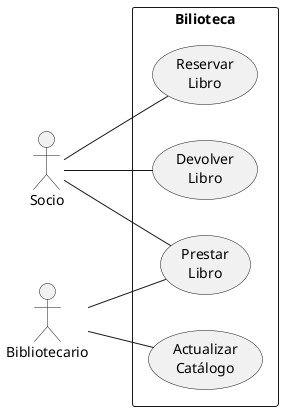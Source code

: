 @startuml
:Socio: as socio
:Bibliotecario: as bibliotecario
rectangle Bilioteca as biblioteca {
(Reservar\nLibro) as reservar
(Prestar\nLibro) as prestar
(Devolver\nLibro) as devolver
(Actualizar\nCatálogo) as actualizar
}

left to right direction
socio -- reservar
socio -- prestar
socio -- devolver
bibliotecario -- actualizar
bibliotecario -- prestar
@enduml
